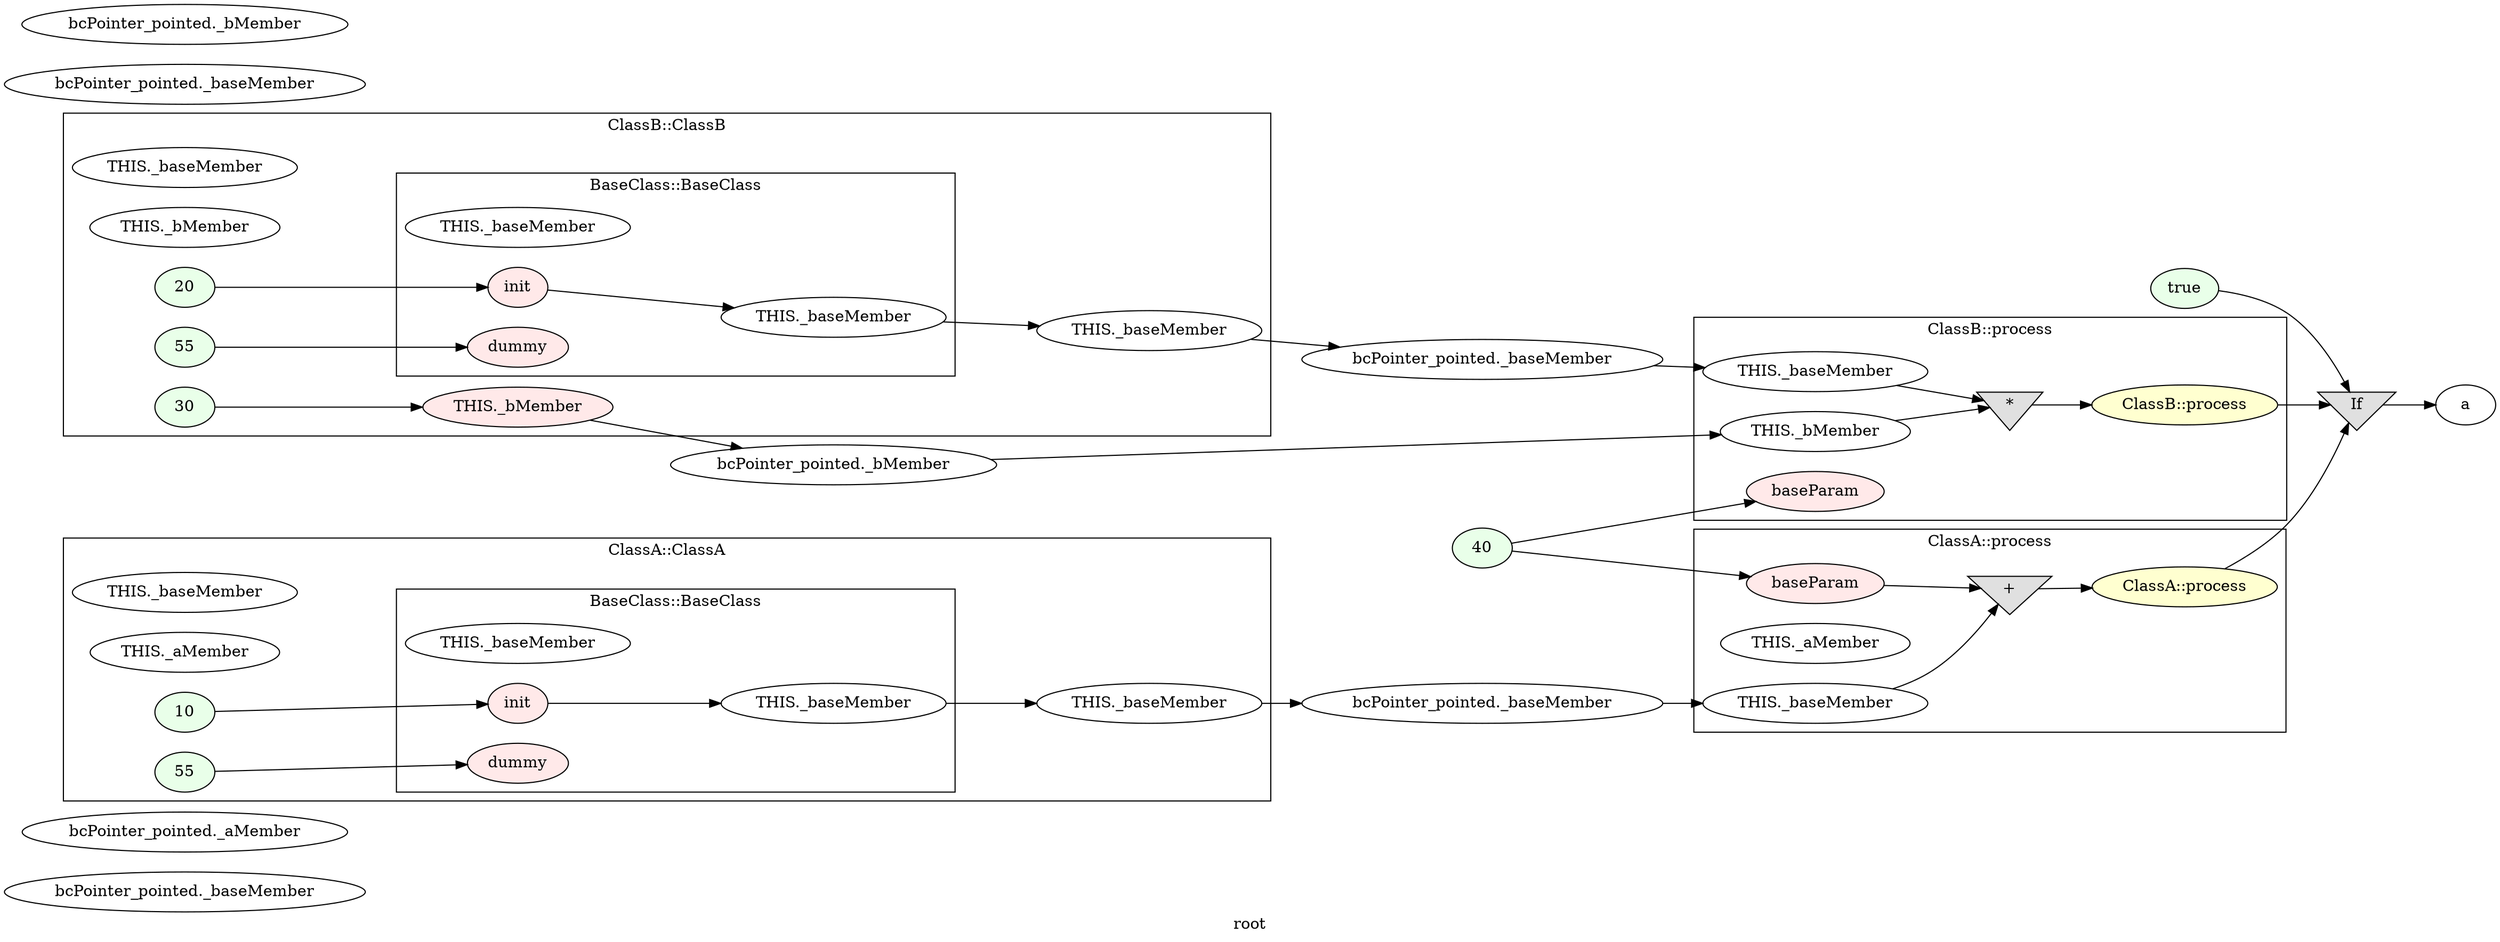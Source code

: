 digraph G
{
rankdir=LR;
label = "root";
	node_000037 [ label = "bcPointer_pointed._baseMember", startingline=49 ]
	node_000038 [ label = "bcPointer_pointed._aMember", startingline=49 ]
	node_000048 [ label = "bcPointer_pointed._baseMember", startingline=49 ]
	node_000049 [ label = "bcPointer_pointed._baseMember", startingline=53 ]
	node_000050 [ label = "bcPointer_pointed._bMember", startingline=53 ]
	node_000062 [ label = "bcPointer_pointed._bMember", startingline=53 ]
	node_000063 [ label = "bcPointer_pointed._baseMember", startingline=53 ]
	node_000064 [ label = "true", style=filled, fillcolor="#E9FFE9", startingline=47 ]
	node_000065 [ label = "40", style=filled, fillcolor="#E9FFE9", startingline=56 ]
	node_000076 [ label = "If", shape=invtriangle, style=filled, fillcolor="#E0E0E0", startingline=56 ]
	node_000077 [ label = "a", startingline=56 ]
subgraph cluster_1 {
label = "ClassA::ClassA";
parent = "G";
startingline = 49;
	node_000039 [ label = "THIS._baseMember", startingline=20 ]
	node_000040 [ label = "THIS._aMember", startingline=20 ]
	node_000041 [ label = "10", style=filled, fillcolor="#E9FFE9", startingline=20 ]
	node_000042 [ label = "55", style=filled, fillcolor="#E9FFE9", startingline=20 ]
	node_000043 [ label = "THIS._baseMember", startingline=20 ]
subgraph cluster_2 {
label = "BaseClass::BaseClass";
parent = "cluster_1";
startingline = 20;
	node_000044 [ label = "THIS._baseMember", startingline=7 ]
	node_000045 [ label = "init", style=filled, fillcolor="#FFE9E9", startingline=7 ]
	node_000046 [ label = "dummy", style=filled, fillcolor="#FFE9E9", startingline=7 ]
	node_000047 [ label = "THIS._baseMember", startingline=9 ]
}
}
subgraph cluster_3 {
label = "ClassB::ClassB";
parent = "G";
startingline = 53;
	node_000051 [ label = "THIS._baseMember", startingline=34 ]
	node_000052 [ label = "THIS._bMember", startingline=34 ]
	node_000053 [ label = "20", style=filled, fillcolor="#E9FFE9", startingline=34 ]
	node_000054 [ label = "55", style=filled, fillcolor="#E9FFE9", startingline=34 ]
	node_000055 [ label = "THIS._baseMember", startingline=34 ]
	node_000056 [ label = "30", style=filled, fillcolor="#E9FFE9", startingline=34 ]
	node_000057 [ label = "THIS._bMember", style=filled, fillcolor="#FFE9E9", startingline=34 ]
subgraph cluster_4 {
label = "BaseClass::BaseClass";
parent = "cluster_3";
startingline = 34;
	node_000058 [ label = "THIS._baseMember", startingline=7 ]
	node_000059 [ label = "init", style=filled, fillcolor="#FFE9E9", startingline=7 ]
	node_000060 [ label = "dummy", style=filled, fillcolor="#FFE9E9", startingline=7 ]
	node_000061 [ label = "THIS._baseMember", startingline=9 ]
}
}
subgraph cluster_5 {
label = "ClassA::process";
parent = "G";
startingline = 56;
	node_000066 [ label = "THIS._baseMember", startingline=23 ]
	node_000067 [ label = "THIS._aMember", startingline=23 ]
	node_000068 [ label = "baseParam", style=filled, fillcolor="#FFE9E9", startingline=23 ]
	node_000069 [ label = "+", shape=invtriangle, style=filled, fillcolor="#E0E0E0", startingline=25 ]
	node_000070 [ label = "ClassA::process", style=filled, fillcolor="#FFFFD0", startingline=25 ]
}
subgraph cluster_6 {
label = "ClassB::process";
parent = "G";
startingline = 56;
	node_000071 [ label = "THIS._baseMember", startingline=37 ]
	node_000072 [ label = "THIS._bMember", startingline=37 ]
	node_000073 [ label = "baseParam", style=filled, fillcolor="#FFE9E9", startingline=37 ]
	node_000074 [ label = "*", shape=invtriangle, style=filled, fillcolor="#E0E0E0", startingline=39 ]
	node_000075 [ label = "ClassB::process", style=filled, fillcolor="#FFFFD0", startingline=39 ]
}
	node_000048 -> node_000066
	node_000062 -> node_000072
	node_000063 -> node_000071
	node_000064 -> node_000076
	node_000065 -> node_000068
	node_000065 -> node_000073
	node_000076 -> node_000077
	node_000041 -> node_000045
	node_000042 -> node_000046
	node_000043 -> node_000048
	node_000045 -> node_000047
	node_000047 -> node_000043
	node_000053 -> node_000059
	node_000054 -> node_000060
	node_000055 -> node_000063
	node_000056 -> node_000057
	node_000057 -> node_000062
	node_000059 -> node_000061
	node_000061 -> node_000055
	node_000066 -> node_000069
	node_000068 -> node_000069
	node_000069 -> node_000070
	node_000070 -> node_000076
	node_000071 -> node_000074
	node_000072 -> node_000074
	node_000074 -> node_000075
	node_000075 -> node_000076
}
